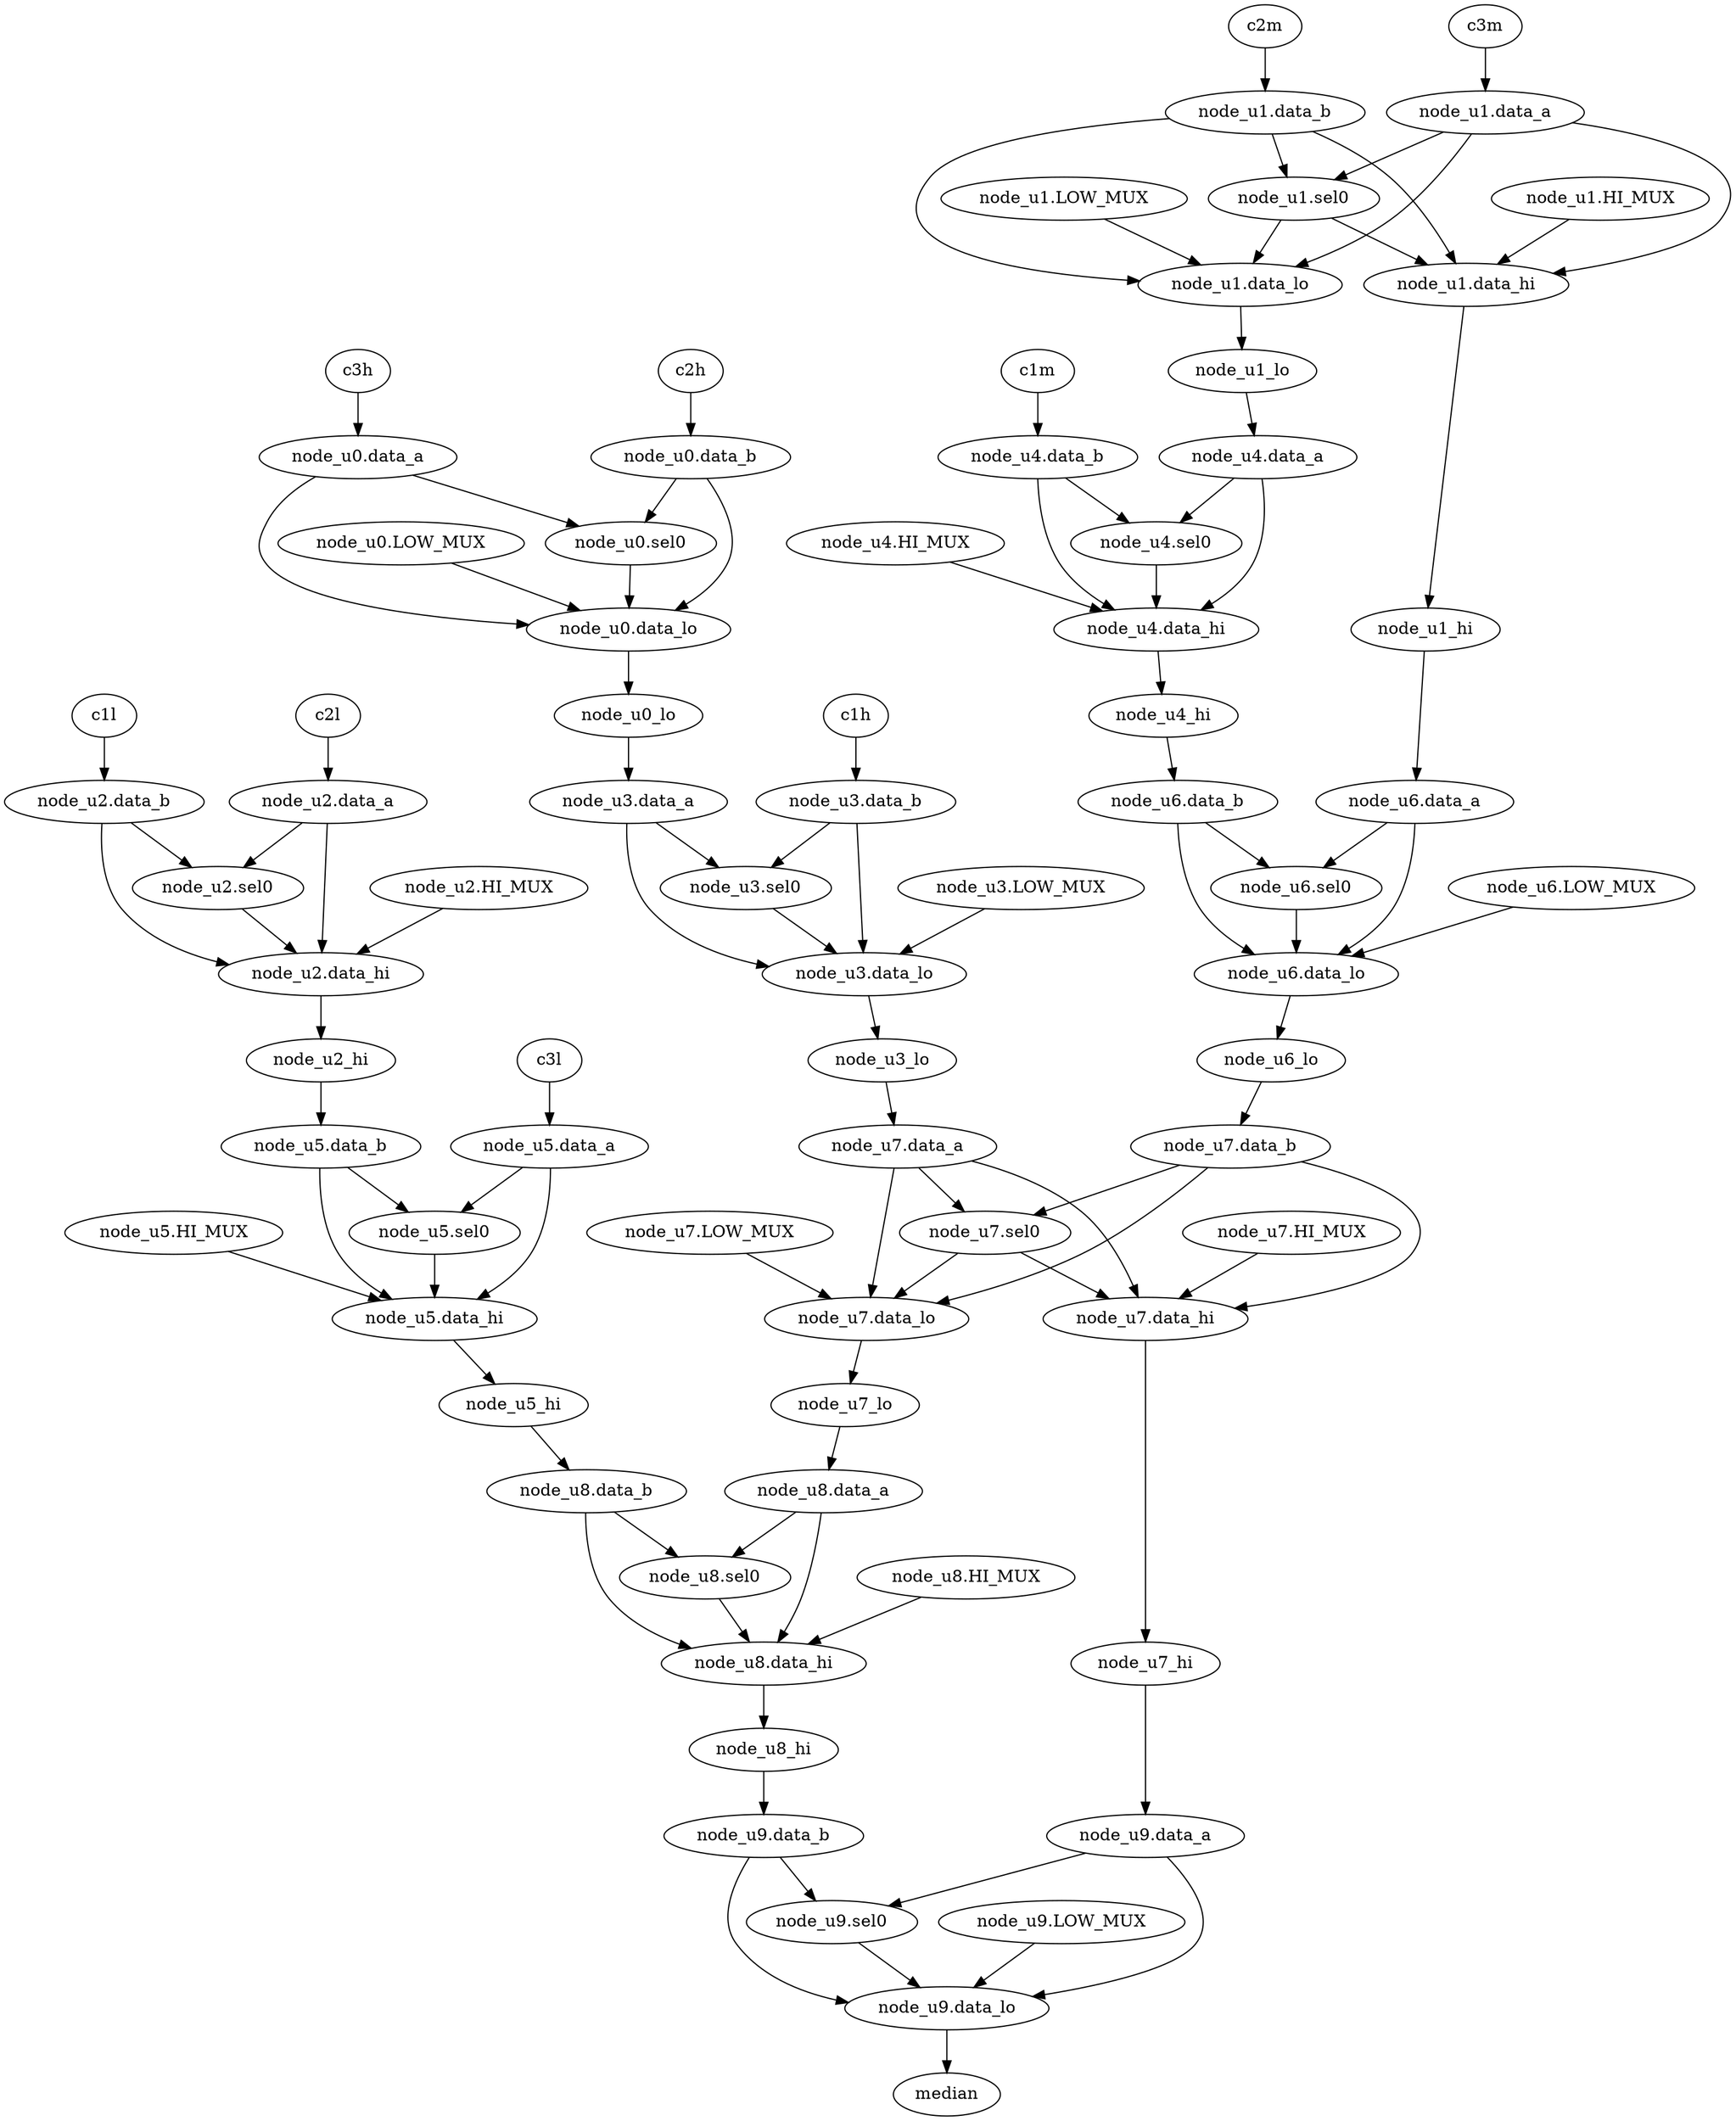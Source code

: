 strict digraph "" {
	c1l	 [complexity=12,
		importance=56.8595823637,
		rank=4.73829853031];
	"node_u2.data_b"	 [complexity=12,
		importance=56.8533404098,
		rank=4.73777836748];
	c1l -> "node_u2.data_b";
	"node_u7.data_a"	 [complexity=6,
		importance=1.53871036639,
		rank=0.256451727732];
	"node_u7.sel0"	 [complexity=4,
		importance=0.762784890265,
		rank=0.190696222566];
	"node_u7.data_a" -> "node_u7.sel0";
	"node_u7.data_lo"	 [complexity=6,
		importance=1.56899691901,
		rank=0.261499486501];
	"node_u7.data_a" -> "node_u7.data_lo";
	"node_u7.data_hi"	 [complexity=3,
		importance=0.249975924209,
		rank=0.0833253080698];
	"node_u7.data_a" -> "node_u7.data_hi";
	"node_u7.data_b"	 [complexity=6,
		importance=1.53888796912,
		rank=0.256481328187];
	"node_u7.data_b" -> "node_u7.sel0";
	"node_u7.data_b" -> "node_u7.data_lo";
	"node_u7.data_b" -> "node_u7.data_hi";
	"node_u4.data_hi"	 [complexity=9,
		importance=9.48074912928,
		rank=1.05341656992];
	node_u4_hi	 [complexity=9,
		importance=9.46563812228,
		rank=1.05173756914];
	"node_u4.data_hi" -> node_u4_hi;
	"node_u0.data_lo"	 [complexity=9,
		importance=9.47022838749,
		rank=1.05224759861];
	node_u0_lo	 [complexity=9,
		importance=9.45579396016,
		rank=1.05064377335];
	"node_u0.data_lo" -> node_u0_lo;
	"node_u6.data_b"	 [complexity=9,
		importance=9.45184077647,
		rank=1.05020453072];
	"node_u6.sel0"	 [complexity=7,
		importance=4.7193500953,
		rank=0.674192870758];
	"node_u6.data_b" -> "node_u6.sel0";
	"node_u6.data_lo"	 [complexity=6,
		importance=1.56885994719,
		rank=0.261476657866];
	"node_u6.data_b" -> "node_u6.data_lo";
	"node_u8.data_hi"	 [complexity=3,
		importance=0.249978304883,
		rank=0.0833261016275];
	node_u8_hi	 [complexity=3,
		importance=0.234091136877,
		rank=0.0780303789591];
	"node_u8.data_hi" -> node_u8_hi;
	node_u4_hi -> "node_u6.data_b";
	"node_u6.data_a"	 [complexity=9,
		importance=9.45167168586,
		rank=1.05018574287];
	"node_u6.data_a" -> "node_u6.sel0";
	"node_u6.data_a" -> "node_u6.data_lo";
	node_u7_hi	 [complexity=3,
		importance=0.234090801519,
		rank=0.0780302671731];
	"node_u9.data_a"	 [complexity=3,
		importance=0.21990512244,
		rank=0.0733017074801];
	node_u7_hi -> "node_u9.data_a";
	"node_u2.data_hi"	 [complexity=9,
		importance=9.4703551307,
		rank=1.05226168119];
	"node_u2.data_b" -> "node_u2.data_hi";
	"node_u2.sel0"	 [complexity=10,
		importance=28.4219887482,
		rank=2.84219887482];
	"node_u2.data_b" -> "node_u2.sel0";
	"node_u1.HI_MUX"	 [complexity=11,
		importance=18.9653724141,
		rank=1.72412476492];
	"node_u1.data_hi"	 [complexity=9,
		importance=9.47956523009,
		rank=1.05328502557];
	"node_u1.HI_MUX" -> "node_u1.data_hi";
	"node_u8.sel0"	 [complexity=4,
		importance=0.762795452199,
		rank=0.19069886305];
	"node_u8.sel0" -> "node_u8.data_hi";
	"node_u1.data_a"	 [complexity=12,
		importance=56.9086010061,
		rank=4.74238341718];
	"node_u1.data_lo"	 [complexity=12,
		importance=56.949010848,
		rank=4.745750904];
	"node_u1.data_a" -> "node_u1.data_lo";
	"node_u1.data_a" -> "node_u1.data_hi";
	"node_u1.sel0"	 [complexity=10,
		importance=28.4496190463,
		rank=2.84496190463];
	"node_u1.data_a" -> "node_u1.sel0";
	"node_u8.HI_MUX"	 [complexity=5,
		importance=0.506198563705,
		rank=0.101239712741];
	"node_u8.HI_MUX" -> "node_u8.data_hi";
	"node_u7.sel0" -> "node_u7.data_lo";
	"node_u7.sel0" -> "node_u7.data_hi";
	"node_u0.LOW_MUX"	 [complexity=11,
		importance=18.9466987289,
		rank=1.72242715717];
	"node_u0.LOW_MUX" -> "node_u0.data_lo";
	"node_u8.data_b"	 [complexity=6,
		importance=1.53873149026,
		rank=0.256455248377];
	"node_u8.data_b" -> "node_u8.data_hi";
	"node_u8.data_b" -> "node_u8.sel0";
	"node_u5.data_hi"	 [complexity=6,
		importance=1.56763984307,
		rank=0.261273307178];
	node_u5_hi	 [complexity=6,
		importance=1.55252883607,
		rank=0.258754806012];
	"node_u5.data_hi" -> node_u5_hi;
	"node_u7.HI_MUX"	 [complexity=5,
		importance=0.506193802358,
		rank=0.101238760472];
	"node_u7.HI_MUX" -> "node_u7.data_hi";
	node_u1_lo	 [complexity=12,
		importance=56.9345764206,
		rank=4.74454803505];
	"node_u1.data_lo" -> node_u1_lo;
	"node_u3.sel0"	 [complexity=7,
		importance=4.714681674,
		rank=0.673525953429];
	"node_u3.data_lo"	 [complexity=6,
		importance=1.5676187192,
		rank=0.261269786533];
	"node_u3.sel0" -> "node_u3.data_lo";
	node_u5_hi -> "node_u8.data_b";
	"node_u3.data_a"	 [complexity=9,
		importance=9.44233484326,
		rank=1.04914831592];
	node_u0_lo -> "node_u3.data_a";
	c2m	 [complexity=12,
		importance=56.9148429601,
		rank=4.74290358001];
	"node_u1.data_b"	 [complexity=12,
		importance=56.9086010061,
		rank=4.74238341718];
	c2m -> "node_u1.data_b";
	"node_u5.data_b"	 [complexity=9,
		importance=9.44246158647,
		rank=1.0491623985];
	"node_u5.data_b" -> "node_u5.data_hi";
	"node_u5.sel0"	 [complexity=7,
		importance=4.71474504561,
		rank=0.673535006516];
	"node_u5.data_b" -> "node_u5.sel0";
	node_u1_hi	 [complexity=9,
		importance=9.46513080276,
		rank=1.05168120031];
	"node_u1.data_hi" -> node_u1_hi;
	"node_u6.LOW_MUX"	 [complexity=8,
		importance=3.14396184833,
		rank=0.392995231041];
	"node_u6.LOW_MUX" -> "node_u6.data_lo";
	"node_u5.data_a"	 [complexity=9,
		importance=9.43885300469,
		rank=1.04876144497];
	"node_u5.data_a" -> "node_u5.data_hi";
	"node_u5.data_a" -> "node_u5.sel0";
	"node_u4.data_a"	 [complexity=12,
		importance=56.9211173037,
		rank=4.74342644198];
	"node_u4.data_a" -> "node_u4.data_hi";
	"node_u4.sel0"	 [complexity=10,
		importance=28.4540729042,
		rank=2.84540729042];
	"node_u4.data_a" -> "node_u4.sel0";
	"node_u4.data_b"	 [complexity=12,
		importance=56.9175087219,
		rank=4.74312572683];
	"node_u4.data_b" -> "node_u4.data_hi";
	"node_u4.data_b" -> "node_u4.sel0";
	"node_u0.data_a"	 [complexity=12,
		importance=56.8525799505,
		rank=4.73771499588];
	"node_u0.data_a" -> "node_u0.data_lo";
	"node_u0.sel0"	 [complexity=10,
		importance=28.4216085185,
		rank=2.84216085185];
	"node_u0.data_a" -> "node_u0.sel0";
	"node_u1.sel0" -> "node_u1.data_lo";
	"node_u1.sel0" -> "node_u1.data_hi";
	"node_u0.data_b"	 [complexity=12,
		importance=56.8525799505,
		rank=4.73771499588];
	"node_u0.data_b" -> "node_u0.data_lo";
	"node_u0.data_b" -> "node_u0.sel0";
	"node_u9.data_b"	 [complexity=3,
		importance=0.21990512244,
		rank=0.0733017074801];
	node_u8_hi -> "node_u9.data_b";
	c2h	 [complexity=12,
		importance=56.8588219045,
		rank=4.73823515871];
	c2h -> "node_u0.data_b";
	"node_u8.data_a"	 [complexity=6,
		importance=1.53892611724,
		rank=0.256487686206];
	"node_u8.data_a" -> "node_u8.data_hi";
	"node_u8.data_a" -> "node_u8.sel0";
	c2l	 [complexity=12,
		importance=56.8595823637,
		rank=4.73829853031];
	"node_u2.data_a"	 [complexity=12,
		importance=56.8533404098,
		rank=4.73777836748];
	c2l -> "node_u2.data_a";
	node_u7_lo	 [complexity=6,
		importance=1.55311179632,
		rank=0.258851966053];
	node_u7_lo -> "node_u8.data_a";
	"node_u1.data_b" -> "node_u1.data_lo";
	"node_u1.data_b" -> "node_u1.data_hi";
	"node_u1.data_b" -> "node_u1.sel0";
	node_u1_lo -> "node_u4.data_a";
	node_u3_lo	 [complexity=6,
		importance=1.5525077122,
		rank=0.258751285367];
	node_u3_lo -> "node_u7.data_a";
	c3l	 [complexity=9,
		importance=9.44509495863,
		rank=1.0494549954];
	c3l -> "node_u5.data_a";
	"node_u2.HI_MUX"	 [complexity=11,
		importance=18.9469522153,
		rank=1.72245020139];
	"node_u2.HI_MUX" -> "node_u2.data_hi";
	"node_u0.sel0" -> "node_u0.data_lo";
	"node_u6.sel0" -> "node_u6.data_lo";
	"node_u1.LOW_MUX"	 [complexity=14,
		importance=113.90426365,
		rank=8.13601883213];
	"node_u1.LOW_MUX" -> "node_u1.data_lo";
	"node_u3.data_lo" -> node_u3_lo;
	node_u6_lo	 [complexity=6,
		importance=1.55304018941,
		rank=0.258840031568];
	"node_u6.data_lo" -> node_u6_lo;
	node_u2_hi	 [complexity=9,
		importance=9.45592070337,
		rank=1.05065785593];
	"node_u2.data_hi" -> node_u2_hi;
	"node_u2.data_a" -> "node_u2.data_hi";
	"node_u2.data_a" -> "node_u2.sel0";
	"node_u4.HI_MUX"	 [complexity=11,
		importance=18.9677402125,
		rank=1.72434001932];
	"node_u4.HI_MUX" -> "node_u4.data_hi";
	"node_u9.data_lo"	 [complexity=0,
		importance=0.030125570133,
		rank=0.0];
	median	 [complexity=0,
		importance=0.0142031630328,
		rank=0.0];
	"node_u9.data_lo" -> median;
	"node_u5.sel0" -> "node_u5.data_hi";
	c3m	 [complexity=12,
		importance=56.9148429601,
		rank=4.74290358001];
	c3m -> "node_u1.data_a";
	"node_u4.sel0" -> "node_u4.data_hi";
	"node_u3.data_a" -> "node_u3.sel0";
	"node_u3.data_a" -> "node_u3.data_lo";
	node_u6_lo -> "node_u7.data_b";
	"node_u3.data_b"	 [complexity=9,
		importance=9.43872626148,
		rank=1.04874736239];
	"node_u3.data_b" -> "node_u3.sel0";
	"node_u3.data_b" -> "node_u3.data_lo";
	c1h	 [complexity=9,
		importance=9.44496821542,
		rank=1.04944091282];
	c1h -> "node_u3.data_b";
	"node_u9.LOW_MUX"	 [complexity=2,
		importance=0.0664930942054,
		rank=0.0332465471027];
	"node_u9.LOW_MUX" -> "node_u9.data_lo";
	"node_u7.data_lo" -> node_u7_lo;
	"node_u7.LOW_MUX"	 [complexity=8,
		importance=3.14423579196,
		rank=0.393029473994];
	"node_u7.LOW_MUX" -> "node_u7.data_lo";
	"node_u9.data_b" -> "node_u9.data_lo";
	"node_u9.sel0"	 [complexity=1,
		importance=0.1032849548,
		rank=0.1032849548];
	"node_u9.data_b" -> "node_u9.sel0";
	"node_u9.data_a" -> "node_u9.data_lo";
	"node_u9.data_a" -> "node_u9.sel0";
	c1m	 [complexity=12,
		importance=56.9237506759,
		rank=4.74364588966];
	c1m -> "node_u4.data_b";
	"node_u5.HI_MUX"	 [complexity=8,
		importance=3.14152164008,
		rank=0.392690205009];
	"node_u5.HI_MUX" -> "node_u5.data_hi";
	node_u2_hi -> "node_u5.data_b";
	c3h	 [complexity=12,
		importance=56.8588219045,
		rank=4.73823515871];
	c3h -> "node_u0.data_a";
	"node_u7.data_hi" -> node_u7_hi;
	"node_u2.sel0" -> "node_u2.data_hi";
	"node_u3.LOW_MUX"	 [complexity=8,
		importance=3.14147939234,
		rank=0.392684924042];
	"node_u3.LOW_MUX" -> "node_u3.data_lo";
	"node_u9.sel0" -> "node_u9.data_lo";
	node_u1_hi -> "node_u6.data_a";
}
